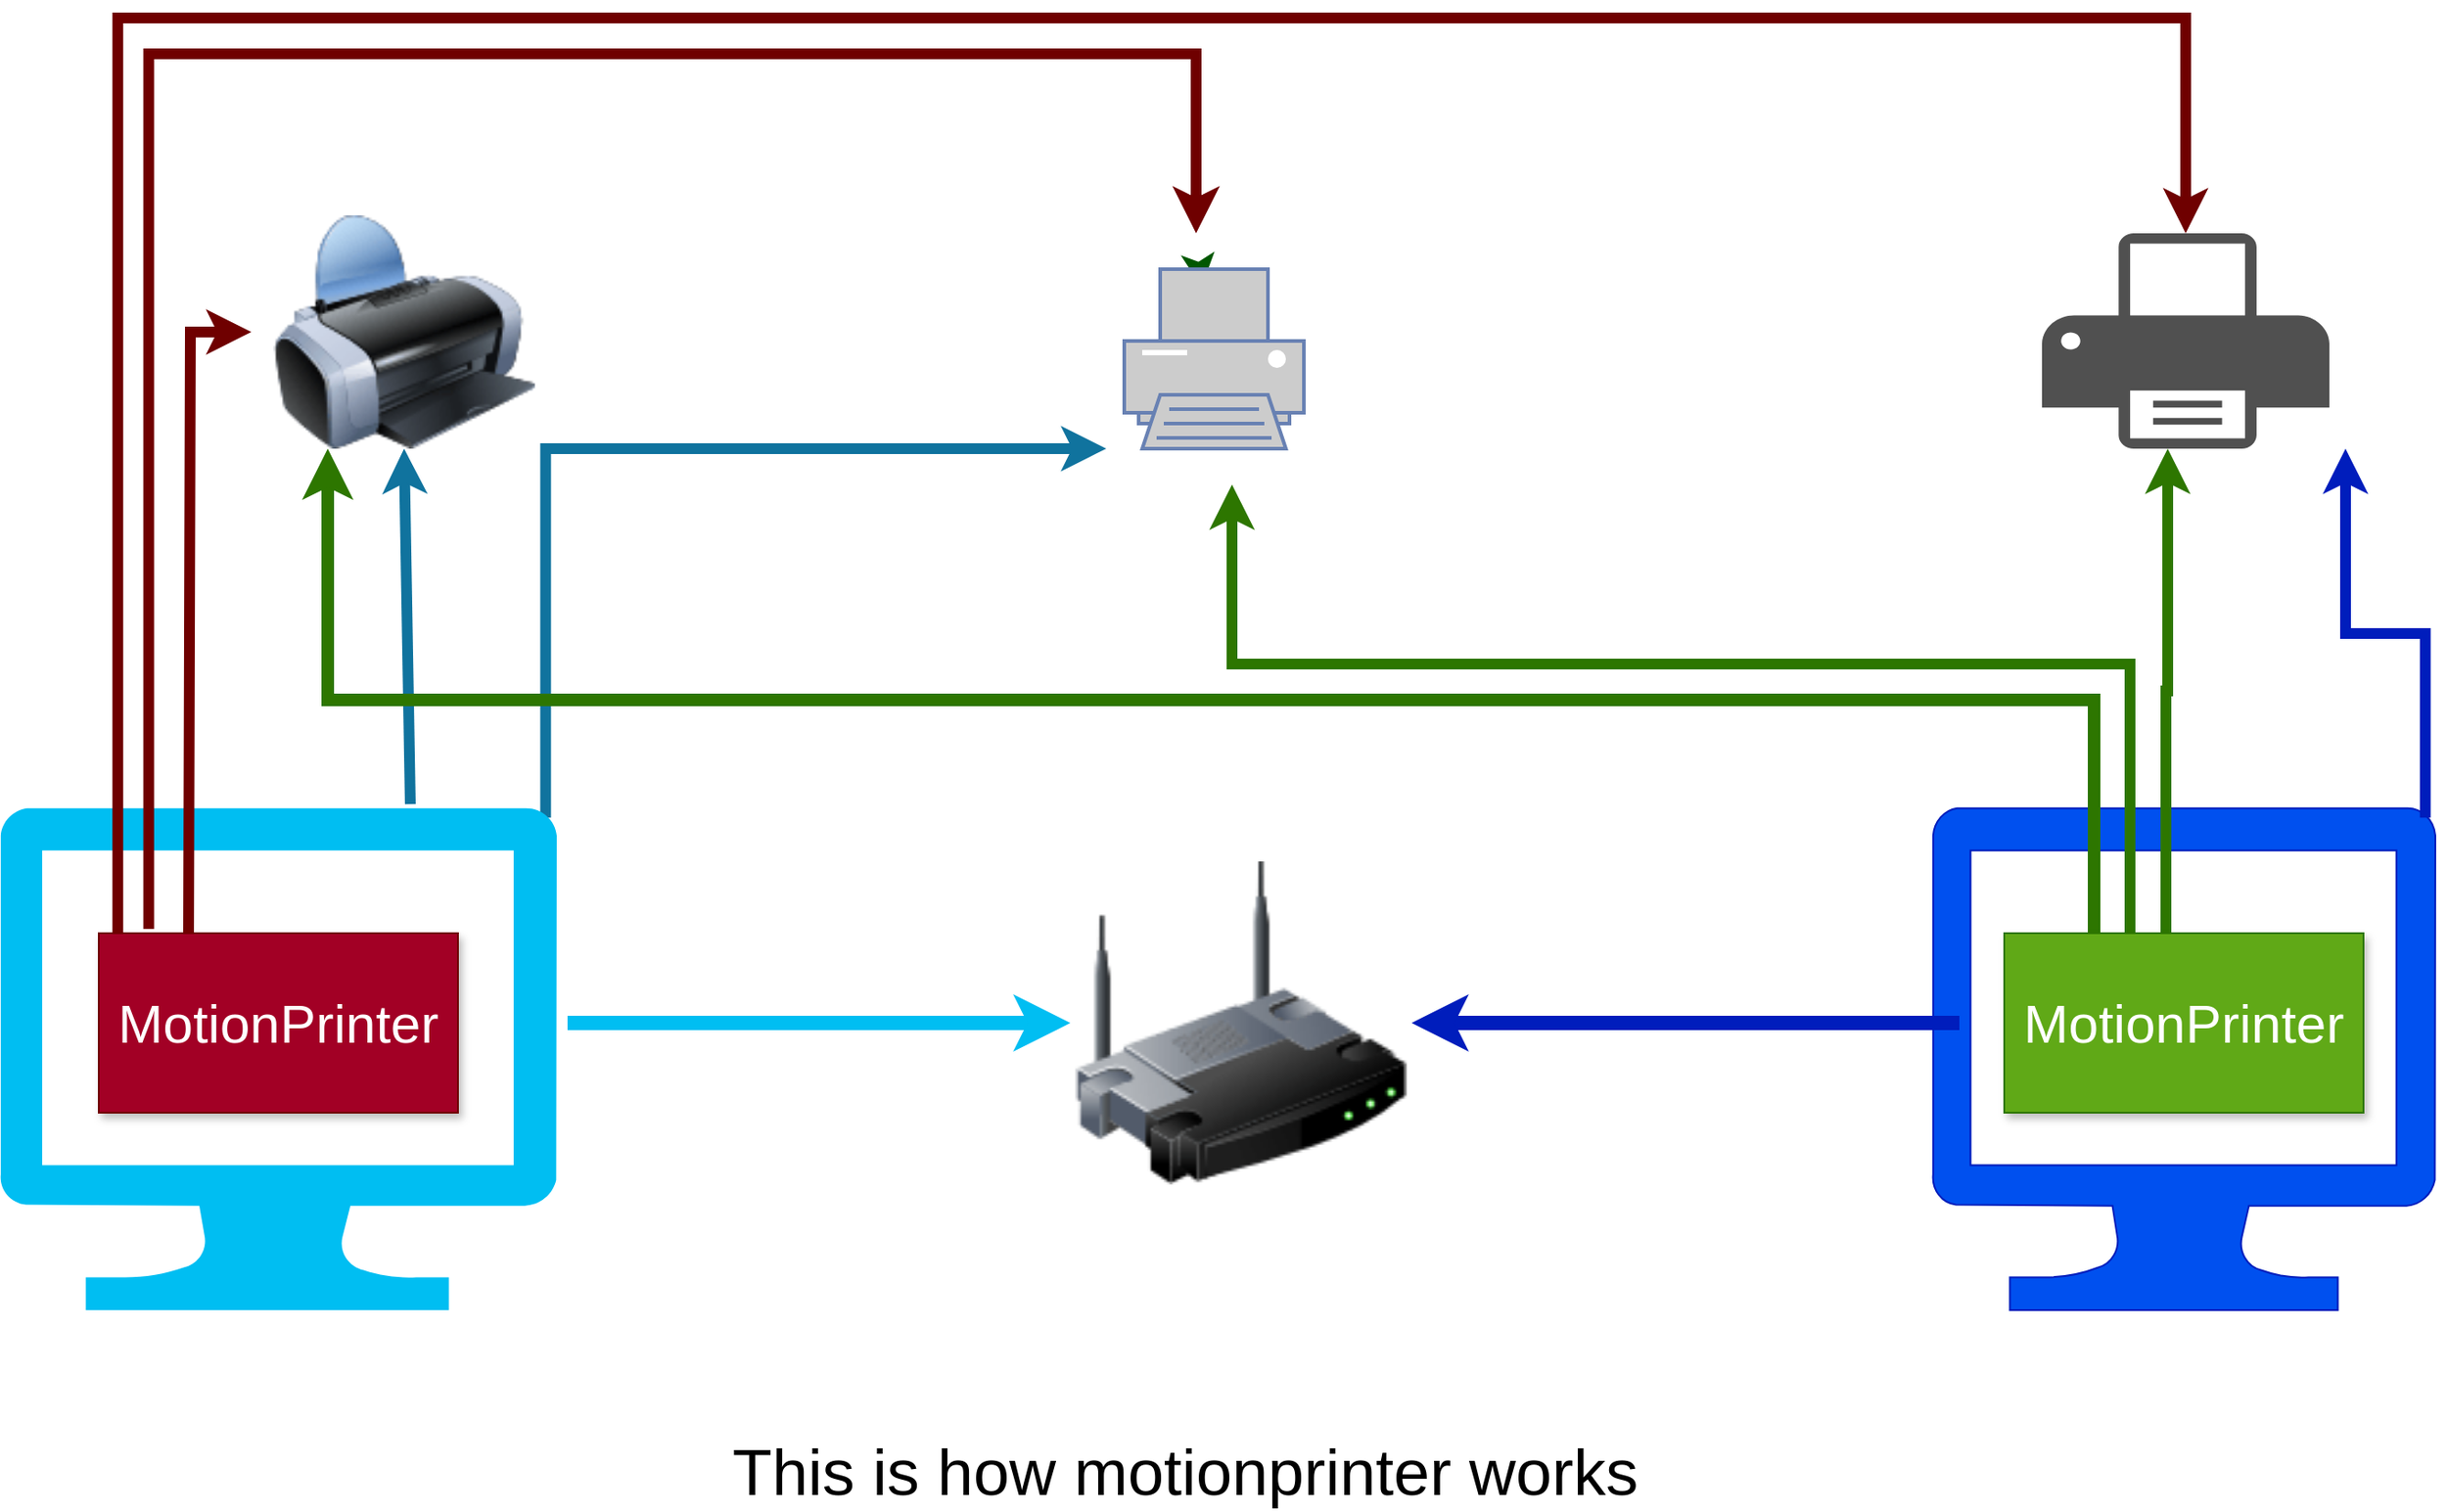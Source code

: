 <mxfile version="24.7.14">
  <diagram name="Page-1" id="3wzPbbbDXQXpbezkljH7">
    <mxGraphModel dx="2390" dy="1320" grid="1" gridSize="10" guides="1" tooltips="1" connect="1" arrows="1" fold="1" page="1" pageScale="1" pageWidth="1600" pageHeight="900" math="0" shadow="0">
      <root>
        <mxCell id="0" />
        <mxCell id="1" parent="0" />
        <mxCell id="NkaX51bKTRrk2GSWaSnA-14" style="edgeStyle=none;rounded=0;orthogonalLoop=1;jettySize=auto;html=1;entryX=0.5;entryY=1;entryDx=0;entryDy=0;fillColor=#b1ddf0;strokeColor=#10739e;strokeWidth=6;exitX=0.737;exitY=-0.007;exitDx=0;exitDy=0;exitPerimeter=0;" edge="1" parent="1" source="NkaX51bKTRrk2GSWaSnA-1" target="NkaX51bKTRrk2GSWaSnA-7">
          <mxGeometry relative="1" as="geometry">
            <mxPoint x="320" y="440" as="sourcePoint" />
            <Array as="points" />
          </mxGeometry>
        </mxCell>
        <mxCell id="NkaX51bKTRrk2GSWaSnA-36" style="edgeStyle=elbowEdgeStyle;rounded=0;orthogonalLoop=1;jettySize=auto;elbow=vertical;html=1;exitX=0.98;exitY=0.02;exitDx=0;exitDy=0;exitPerimeter=0;strokeWidth=6;fillColor=#b1ddf0;strokeColor=#10739e;" edge="1" parent="1" source="NkaX51bKTRrk2GSWaSnA-1">
          <mxGeometry relative="1" as="geometry">
            <mxPoint x="710" y="280" as="targetPoint" />
            <Array as="points">
              <mxPoint x="550" y="280" />
            </Array>
          </mxGeometry>
        </mxCell>
        <mxCell id="NkaX51bKTRrk2GSWaSnA-1" value="" style="verticalLabelPosition=bottom;html=1;verticalAlign=top;align=center;strokeColor=none;fillColor=#00BEF2;shape=mxgraph.azure.computer;pointerEvents=1;" vertex="1" parent="1">
          <mxGeometry x="94" y="480" width="310" height="280" as="geometry" />
        </mxCell>
        <mxCell id="NkaX51bKTRrk2GSWaSnA-2" value="" style="verticalLabelPosition=bottom;html=1;verticalAlign=top;align=center;strokeColor=#001DBC;fillColor=#0050ef;shape=mxgraph.azure.computer;pointerEvents=1;fontColor=#ffffff;" vertex="1" parent="1">
          <mxGeometry x="1170" y="480" width="280" height="280" as="geometry" />
        </mxCell>
        <mxCell id="NkaX51bKTRrk2GSWaSnA-7" value="" style="image;html=1;image=img/lib/clip_art/computers/Printer_128x128.png" vertex="1" parent="1">
          <mxGeometry x="234" y="150" width="170" height="130" as="geometry" />
        </mxCell>
        <mxCell id="NkaX51bKTRrk2GSWaSnA-15" style="edgeStyle=none;rounded=0;orthogonalLoop=1;jettySize=auto;html=1;exitX=0.418;exitY=-0.007;exitDx=0;exitDy=0;exitPerimeter=0;entryX=0.5;entryY=1;entryDx=0;entryDy=0;entryPerimeter=0;fillColor=#008a00;strokeColor=#005700;strokeWidth=4;" edge="1" parent="1" source="NkaX51bKTRrk2GSWaSnA-6">
          <mxGeometry relative="1" as="geometry">
            <mxPoint x="763" y="440" as="sourcePoint" />
            <mxPoint x="763" y="190" as="targetPoint" />
          </mxGeometry>
        </mxCell>
        <mxCell id="NkaX51bKTRrk2GSWaSnA-22" style="edgeStyle=elbowEdgeStyle;rounded=0;orthogonalLoop=1;jettySize=auto;elbow=vertical;html=1;exitX=0.053;exitY=0.004;exitDx=0;exitDy=0;fillColor=#a20025;strokeColor=#6F0000;strokeWidth=6;exitPerimeter=0;" edge="1" parent="1" source="NkaX51bKTRrk2GSWaSnA-17" target="NkaX51bKTRrk2GSWaSnA-10">
          <mxGeometry relative="1" as="geometry">
            <mxPoint x="1290" y="150" as="targetPoint" />
            <Array as="points">
              <mxPoint x="730" y="40" />
            </Array>
          </mxGeometry>
        </mxCell>
        <mxCell id="NkaX51bKTRrk2GSWaSnA-17" value="" style="rounded=0;whiteSpace=wrap;html=1;shadow=1;fillColor=#a20025;fontColor=#ffffff;strokeColor=#6F0000;" vertex="1" parent="1">
          <mxGeometry x="149" y="550" width="200" height="100" as="geometry" />
        </mxCell>
        <mxCell id="NkaX51bKTRrk2GSWaSnA-44" style="edgeStyle=elbowEdgeStyle;rounded=0;orthogonalLoop=1;jettySize=auto;elbow=vertical;html=1;entryX=0;entryY=0.5;entryDx=0;entryDy=0;strokeWidth=8;fillColor=#b1ddf0;strokeColor=#00BEF2;" edge="1" parent="1" target="NkaX51bKTRrk2GSWaSnA-42">
          <mxGeometry relative="1" as="geometry">
            <mxPoint x="410" y="600" as="sourcePoint" />
          </mxGeometry>
        </mxCell>
        <mxCell id="NkaX51bKTRrk2GSWaSnA-19" value="&lt;font color=&quot;#ffffff&quot; style=&quot;font-size: 30px;&quot;&gt;MotionPrinter&lt;/font&gt;" style="text;html=1;align=center;verticalAlign=middle;whiteSpace=wrap;rounded=0;" vertex="1" parent="1">
          <mxGeometry x="124" y="565" width="250" height="70" as="geometry" />
        </mxCell>
        <mxCell id="NkaX51bKTRrk2GSWaSnA-21" style="edgeStyle=elbowEdgeStyle;rounded=0;orthogonalLoop=1;jettySize=auto;elbow=vertical;html=1;exitX=0.139;exitY=-0.024;exitDx=0;exitDy=0;fillColor=#a20025;strokeColor=#6F0000;endSize=7;strokeWidth=6;exitPerimeter=0;" edge="1" parent="1" source="NkaX51bKTRrk2GSWaSnA-17">
          <mxGeometry relative="1" as="geometry">
            <mxPoint x="760" y="160" as="targetPoint" />
            <Array as="points">
              <mxPoint x="570" y="60" />
            </Array>
          </mxGeometry>
        </mxCell>
        <mxCell id="NkaX51bKTRrk2GSWaSnA-24" style="rounded=0;orthogonalLoop=1;jettySize=auto;html=1;strokeWidth=6;fillColor=#a20025;strokeColor=#6F0000;edgeStyle=elbowEdgeStyle;exitX=0.25;exitY=0;exitDx=0;exitDy=0;" edge="1" parent="1" source="NkaX51bKTRrk2GSWaSnA-17" target="NkaX51bKTRrk2GSWaSnA-7">
          <mxGeometry relative="1" as="geometry">
            <mxPoint x="201" y="570.0" as="sourcePoint" />
            <mxPoint x="220" y="230" as="targetPoint" />
            <Array as="points">
              <mxPoint x="200" y="400" />
            </Array>
          </mxGeometry>
        </mxCell>
        <mxCell id="NkaX51bKTRrk2GSWaSnA-39" style="edgeStyle=elbowEdgeStyle;rounded=0;orthogonalLoop=1;jettySize=auto;elbow=vertical;html=1;exitX=0.5;exitY=0;exitDx=0;exitDy=0;fillColor=#60a917;strokeColor=#2D7600;strokeWidth=6;" edge="1" parent="1">
          <mxGeometry relative="1" as="geometry">
            <mxPoint x="1300" y="550.0" as="sourcePoint" />
            <mxPoint x="1301" y="280" as="targetPoint" />
          </mxGeometry>
        </mxCell>
        <mxCell id="NkaX51bKTRrk2GSWaSnA-40" style="edgeStyle=elbowEdgeStyle;rounded=0;orthogonalLoop=1;jettySize=auto;elbow=vertical;html=1;exitX=0.25;exitY=0;exitDx=0;exitDy=0;fillColor=#60a917;strokeColor=#2D7600;strokeWidth=6;" edge="1" parent="1">
          <mxGeometry relative="1" as="geometry">
            <mxPoint x="780" y="300" as="targetPoint" />
            <mxPoint x="1280" y="550.0" as="sourcePoint" />
            <Array as="points">
              <mxPoint x="1040" y="400" />
            </Array>
          </mxGeometry>
        </mxCell>
        <mxCell id="NkaX51bKTRrk2GSWaSnA-41" style="edgeStyle=elbowEdgeStyle;rounded=0;orthogonalLoop=1;jettySize=auto;elbow=vertical;html=1;exitX=0.25;exitY=0;exitDx=0;exitDy=0;entryX=0.25;entryY=1;entryDx=0;entryDy=0;fillColor=#60a917;strokeColor=#2D7600;strokeWidth=7;" edge="1" parent="1" source="NkaX51bKTRrk2GSWaSnA-31" target="NkaX51bKTRrk2GSWaSnA-7">
          <mxGeometry relative="1" as="geometry">
            <Array as="points">
              <mxPoint x="770" y="420" />
            </Array>
          </mxGeometry>
        </mxCell>
        <mxCell id="NkaX51bKTRrk2GSWaSnA-31" value="" style="rounded=0;whiteSpace=wrap;html=1;shadow=1;fillColor=#60a917;strokeColor=#2D7600;fontColor=#ffffff;" vertex="1" parent="1">
          <mxGeometry x="1210" y="550" width="200" height="100" as="geometry" />
        </mxCell>
        <mxCell id="NkaX51bKTRrk2GSWaSnA-43" style="edgeStyle=elbowEdgeStyle;rounded=0;orthogonalLoop=1;jettySize=auto;elbow=vertical;html=1;entryX=1;entryY=0.5;entryDx=0;entryDy=0;fillColor=#0050ef;strokeColor=#001DBC;strokeWidth=8;" edge="1" parent="1" source="NkaX51bKTRrk2GSWaSnA-32" target="NkaX51bKTRrk2GSWaSnA-42">
          <mxGeometry relative="1" as="geometry" />
        </mxCell>
        <mxCell id="NkaX51bKTRrk2GSWaSnA-32" value="&lt;font color=&quot;#ffffff&quot; style=&quot;font-size: 30px;&quot;&gt;MotionPrinter&lt;/font&gt;" style="text;html=1;align=center;verticalAlign=middle;whiteSpace=wrap;rounded=0;" vertex="1" parent="1">
          <mxGeometry x="1185" y="565" width="250" height="70" as="geometry" />
        </mxCell>
        <mxCell id="NkaX51bKTRrk2GSWaSnA-6" value="" style="fontColor=#0066CC;verticalAlign=top;verticalLabelPosition=bottom;labelPosition=center;align=center;html=1;outlineConnect=0;fillColor=#CCCCCC;strokeColor=#6881B3;gradientColor=none;gradientDirection=north;strokeWidth=2;shape=mxgraph.networks.printer;" vertex="1" parent="1">
          <mxGeometry x="720" y="180" width="100" height="100" as="geometry" />
        </mxCell>
        <mxCell id="NkaX51bKTRrk2GSWaSnA-10" value="" style="sketch=0;pointerEvents=1;shadow=0;dashed=0;html=1;strokeColor=none;fillColor=#505050;labelPosition=center;verticalLabelPosition=bottom;verticalAlign=top;outlineConnect=0;align=center;shape=mxgraph.office.devices.printer;" vertex="1" parent="1">
          <mxGeometry x="1231" y="160" width="160" height="120" as="geometry" />
        </mxCell>
        <mxCell id="NkaX51bKTRrk2GSWaSnA-38" style="edgeStyle=elbowEdgeStyle;rounded=0;orthogonalLoop=1;jettySize=auto;elbow=vertical;html=1;exitX=0.98;exitY=0.02;exitDx=0;exitDy=0;exitPerimeter=0;fillColor=#0050ef;strokeColor=#001DBC;strokeWidth=6;" edge="1" parent="1" source="NkaX51bKTRrk2GSWaSnA-2">
          <mxGeometry relative="1" as="geometry">
            <mxPoint x="1400" y="280" as="targetPoint" />
          </mxGeometry>
        </mxCell>
        <mxCell id="NkaX51bKTRrk2GSWaSnA-42" value="" style="image;html=1;image=img/lib/clip_art/networking/Wireless_Router_128x128.png" vertex="1" parent="1">
          <mxGeometry x="690" y="510" width="190" height="180" as="geometry" />
        </mxCell>
        <mxCell id="NkaX51bKTRrk2GSWaSnA-45" value="&lt;font style=&quot;font-size: 36px;&quot;&gt;This is how motionprinter works&lt;/font&gt;" style="text;strokeColor=none;align=center;fillColor=none;html=1;verticalAlign=middle;whiteSpace=wrap;rounded=0;" vertex="1" parent="1">
          <mxGeometry x="374" y="830" width="760" height="40" as="geometry" />
        </mxCell>
      </root>
    </mxGraphModel>
  </diagram>
</mxfile>

